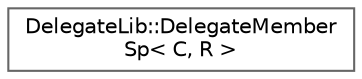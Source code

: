 digraph "Graphical Class Hierarchy"
{
 // LATEX_PDF_SIZE
  bgcolor="transparent";
  edge [fontname=Helvetica,fontsize=10,labelfontname=Helvetica,labelfontsize=10];
  node [fontname=Helvetica,fontsize=10,shape=box,height=0.2,width=0.4];
  rankdir="LR";
  Node0 [id="Node000000",label="DelegateLib::DelegateMember\lSp\< C, R \>",height=0.2,width=0.4,color="grey40", fillcolor="white", style="filled",URL="$struct_delegate_lib_1_1_delegate_member_sp.html",tooltip=" "];
}
